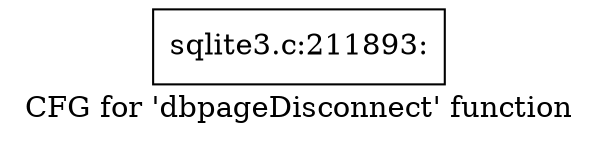 digraph "CFG for 'dbpageDisconnect' function" {
	label="CFG for 'dbpageDisconnect' function";

	Node0x55c0fb6b5af0 [shape=record,label="{sqlite3.c:211893:}"];
}
